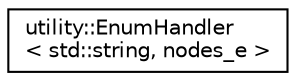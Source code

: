 digraph "Graphical Class Hierarchy"
{
 // INTERACTIVE_SVG=YES
 // LATEX_PDF_SIZE
  edge [fontname="Helvetica",fontsize="10",labelfontname="Helvetica",labelfontsize="10"];
  node [fontname="Helvetica",fontsize="10",shape=record];
  rankdir="LR";
  Node0 [label="utility::EnumHandler\l\< std::string, nodes_e \>",height=0.2,width=0.4,color="black", fillcolor="white", style="filled",URL="$d4/d3b/classutility_1_1EnumHandler.html",tooltip=" "];
}
